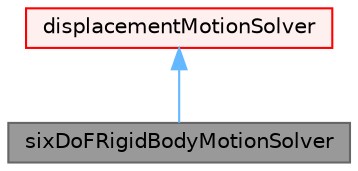 digraph "sixDoFRigidBodyMotionSolver"
{
 // LATEX_PDF_SIZE
  bgcolor="transparent";
  edge [fontname=Helvetica,fontsize=10,labelfontname=Helvetica,labelfontsize=10];
  node [fontname=Helvetica,fontsize=10,shape=box,height=0.2,width=0.4];
  Node1 [id="Node000001",label="sixDoFRigidBodyMotionSolver",height=0.2,width=0.4,color="gray40", fillcolor="grey60", style="filled", fontcolor="black",tooltip="6-DoF solid-body mesh motion solver for an fvMesh."];
  Node2 -> Node1 [id="edge1_Node000001_Node000002",dir="back",color="steelblue1",style="solid",tooltip=" "];
  Node2 [id="Node000002",label="displacementMotionSolver",height=0.2,width=0.4,color="red", fillcolor="#FFF0F0", style="filled",URL="$classFoam_1_1displacementMotionSolver.html",tooltip="Virtual base class for displacement motion solver."];
}
